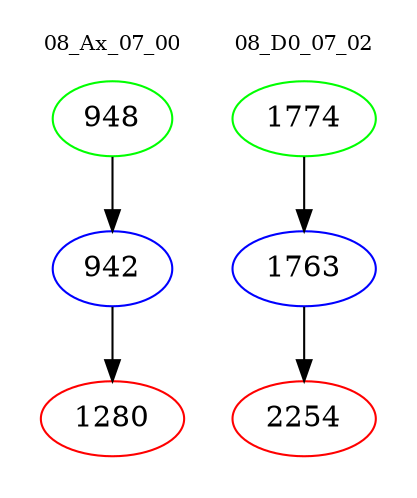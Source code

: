 digraph{
subgraph cluster_0 {
color = white
label = "08_Ax_07_00";
fontsize=10;
T0_948 [label="948", color="green"]
T0_948 -> T0_942 [color="black"]
T0_942 [label="942", color="blue"]
T0_942 -> T0_1280 [color="black"]
T0_1280 [label="1280", color="red"]
}
subgraph cluster_1 {
color = white
label = "08_D0_07_02";
fontsize=10;
T1_1774 [label="1774", color="green"]
T1_1774 -> T1_1763 [color="black"]
T1_1763 [label="1763", color="blue"]
T1_1763 -> T1_2254 [color="black"]
T1_2254 [label="2254", color="red"]
}
}
